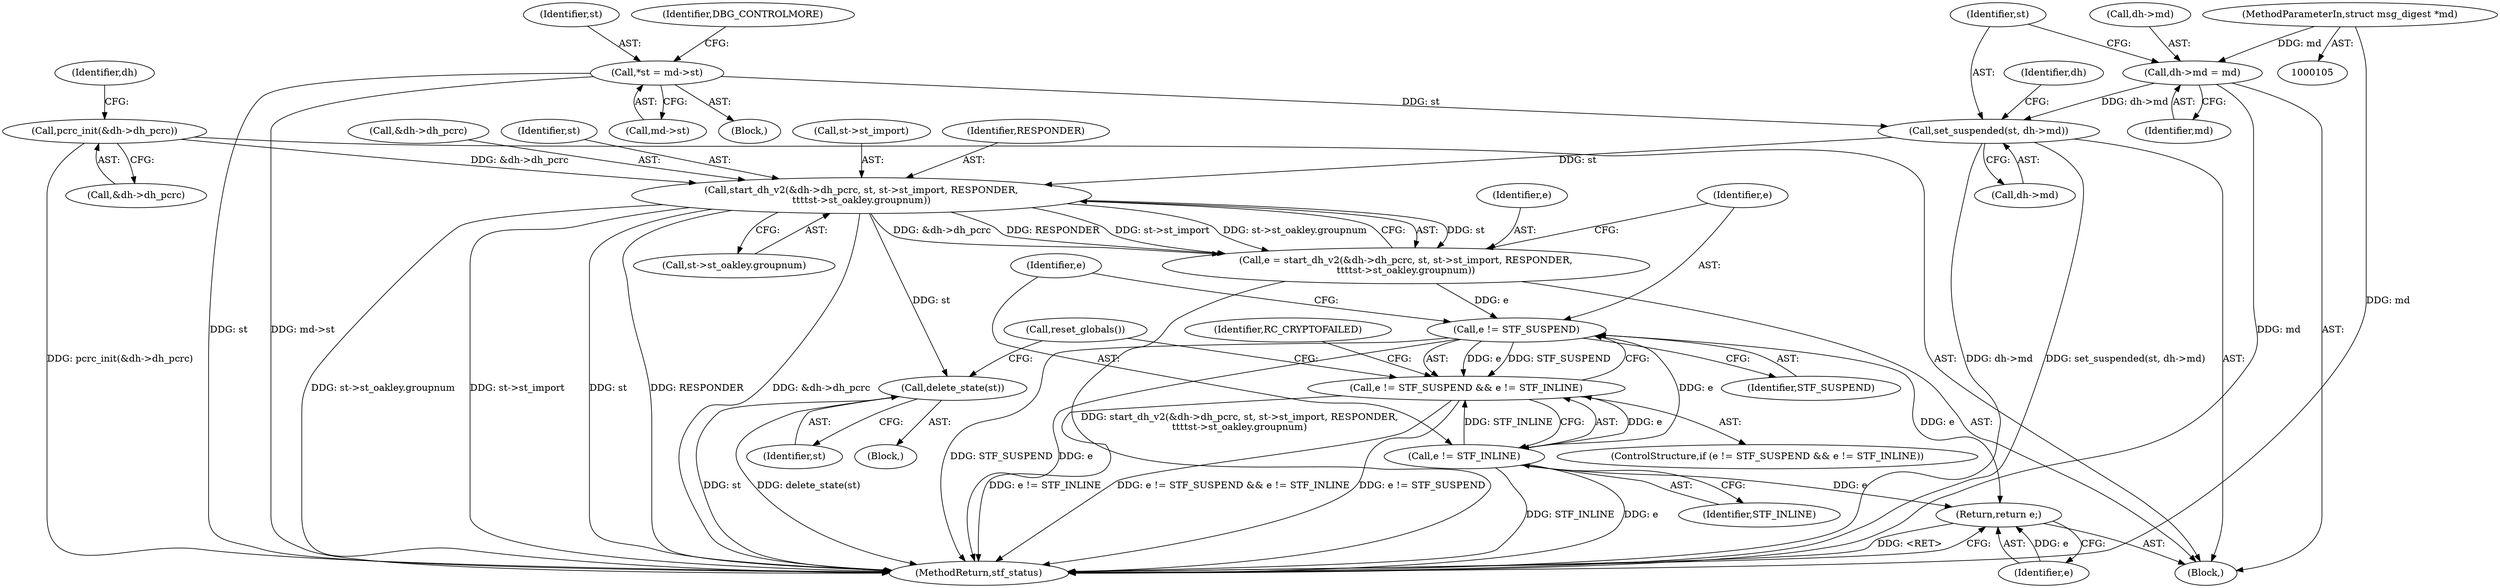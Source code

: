 digraph "0_libreswan_2899351224fe2940aec37d7656e1e392c0fe07f0_4@pointer" {
"1000157" [label="(Call,start_dh_v2(&dh->dh_pcrc, st, st->st_import, RESPONDER,\n\t\t\t\tst->st_oakley.groupnum))"];
"1000143" [label="(Call,pcrc_init(&dh->dh_pcrc))"];
"1000138" [label="(Call,set_suspended(st, dh->md))"];
"1000109" [label="(Call,*st = md->st)"];
"1000133" [label="(Call,dh->md = md)"];
"1000106" [label="(MethodParameterIn,struct msg_digest *md)"];
"1000155" [label="(Call,e = start_dh_v2(&dh->dh_pcrc, st, st->st_import, RESPONDER,\n\t\t\t\tst->st_oakley.groupnum))"];
"1000174" [label="(Call,e != STF_SUSPEND)"];
"1000173" [label="(Call,e != STF_SUSPEND && e != STF_INLINE)"];
"1000177" [label="(Call,e != STF_INLINE)"];
"1000187" [label="(Return,return e;)"];
"1000184" [label="(Call,delete_state(st))"];
"1000189" [label="(MethodReturn,stf_status)"];
"1000184" [label="(Call,delete_state(st))"];
"1000109" [label="(Call,*st = md->st)"];
"1000111" [label="(Call,md->st)"];
"1000138" [label="(Call,set_suspended(st, dh->md))"];
"1000106" [label="(MethodParameterIn,struct msg_digest *md)"];
"1000182" [label="(Identifier,RC_CRYPTOFAILED)"];
"1000179" [label="(Identifier,STF_INLINE)"];
"1000163" [label="(Call,st->st_import)"];
"1000151" [label="(Identifier,dh)"];
"1000157" [label="(Call,start_dh_v2(&dh->dh_pcrc, st, st->st_import, RESPONDER,\n\t\t\t\tst->st_oakley.groupnum))"];
"1000167" [label="(Call,st->st_oakley.groupnum)"];
"1000110" [label="(Identifier,st)"];
"1000144" [label="(Call,&dh->dh_pcrc)"];
"1000115" [label="(Identifier,DBG_CONTROLMORE)"];
"1000166" [label="(Identifier,RESPONDER)"];
"1000180" [label="(Block,)"];
"1000174" [label="(Call,e != STF_SUSPEND)"];
"1000133" [label="(Call,dh->md = md)"];
"1000178" [label="(Identifier,e)"];
"1000173" [label="(Call,e != STF_SUSPEND && e != STF_INLINE)"];
"1000186" [label="(Call,reset_globals())"];
"1000137" [label="(Identifier,md)"];
"1000156" [label="(Identifier,e)"];
"1000176" [label="(Identifier,STF_SUSPEND)"];
"1000131" [label="(Block,)"];
"1000187" [label="(Return,return e;)"];
"1000175" [label="(Identifier,e)"];
"1000172" [label="(ControlStructure,if (e != STF_SUSPEND && e != STF_INLINE))"];
"1000158" [label="(Call,&dh->dh_pcrc)"];
"1000107" [label="(Block,)"];
"1000185" [label="(Identifier,st)"];
"1000134" [label="(Call,dh->md)"];
"1000177" [label="(Call,e != STF_INLINE)"];
"1000155" [label="(Call,e = start_dh_v2(&dh->dh_pcrc, st, st->st_import, RESPONDER,\n\t\t\t\tst->st_oakley.groupnum))"];
"1000139" [label="(Identifier,st)"];
"1000162" [label="(Identifier,st)"];
"1000143" [label="(Call,pcrc_init(&dh->dh_pcrc))"];
"1000146" [label="(Identifier,dh)"];
"1000140" [label="(Call,dh->md)"];
"1000188" [label="(Identifier,e)"];
"1000157" -> "1000155"  [label="AST: "];
"1000157" -> "1000167"  [label="CFG: "];
"1000158" -> "1000157"  [label="AST: "];
"1000162" -> "1000157"  [label="AST: "];
"1000163" -> "1000157"  [label="AST: "];
"1000166" -> "1000157"  [label="AST: "];
"1000167" -> "1000157"  [label="AST: "];
"1000155" -> "1000157"  [label="CFG: "];
"1000157" -> "1000189"  [label="DDG: RESPONDER"];
"1000157" -> "1000189"  [label="DDG: &dh->dh_pcrc"];
"1000157" -> "1000189"  [label="DDG: st->st_oakley.groupnum"];
"1000157" -> "1000189"  [label="DDG: st->st_import"];
"1000157" -> "1000189"  [label="DDG: st"];
"1000157" -> "1000155"  [label="DDG: st"];
"1000157" -> "1000155"  [label="DDG: &dh->dh_pcrc"];
"1000157" -> "1000155"  [label="DDG: RESPONDER"];
"1000157" -> "1000155"  [label="DDG: st->st_import"];
"1000157" -> "1000155"  [label="DDG: st->st_oakley.groupnum"];
"1000143" -> "1000157"  [label="DDG: &dh->dh_pcrc"];
"1000138" -> "1000157"  [label="DDG: st"];
"1000157" -> "1000184"  [label="DDG: st"];
"1000143" -> "1000131"  [label="AST: "];
"1000143" -> "1000144"  [label="CFG: "];
"1000144" -> "1000143"  [label="AST: "];
"1000151" -> "1000143"  [label="CFG: "];
"1000143" -> "1000189"  [label="DDG: pcrc_init(&dh->dh_pcrc)"];
"1000138" -> "1000131"  [label="AST: "];
"1000138" -> "1000140"  [label="CFG: "];
"1000139" -> "1000138"  [label="AST: "];
"1000140" -> "1000138"  [label="AST: "];
"1000146" -> "1000138"  [label="CFG: "];
"1000138" -> "1000189"  [label="DDG: dh->md"];
"1000138" -> "1000189"  [label="DDG: set_suspended(st, dh->md)"];
"1000109" -> "1000138"  [label="DDG: st"];
"1000133" -> "1000138"  [label="DDG: dh->md"];
"1000109" -> "1000107"  [label="AST: "];
"1000109" -> "1000111"  [label="CFG: "];
"1000110" -> "1000109"  [label="AST: "];
"1000111" -> "1000109"  [label="AST: "];
"1000115" -> "1000109"  [label="CFG: "];
"1000109" -> "1000189"  [label="DDG: st"];
"1000109" -> "1000189"  [label="DDG: md->st"];
"1000133" -> "1000131"  [label="AST: "];
"1000133" -> "1000137"  [label="CFG: "];
"1000134" -> "1000133"  [label="AST: "];
"1000137" -> "1000133"  [label="AST: "];
"1000139" -> "1000133"  [label="CFG: "];
"1000133" -> "1000189"  [label="DDG: md"];
"1000106" -> "1000133"  [label="DDG: md"];
"1000106" -> "1000105"  [label="AST: "];
"1000106" -> "1000189"  [label="DDG: md"];
"1000155" -> "1000131"  [label="AST: "];
"1000156" -> "1000155"  [label="AST: "];
"1000175" -> "1000155"  [label="CFG: "];
"1000155" -> "1000189"  [label="DDG: start_dh_v2(&dh->dh_pcrc, st, st->st_import, RESPONDER,\n\t\t\t\tst->st_oakley.groupnum)"];
"1000155" -> "1000174"  [label="DDG: e"];
"1000174" -> "1000173"  [label="AST: "];
"1000174" -> "1000176"  [label="CFG: "];
"1000175" -> "1000174"  [label="AST: "];
"1000176" -> "1000174"  [label="AST: "];
"1000178" -> "1000174"  [label="CFG: "];
"1000173" -> "1000174"  [label="CFG: "];
"1000174" -> "1000189"  [label="DDG: STF_SUSPEND"];
"1000174" -> "1000189"  [label="DDG: e"];
"1000174" -> "1000173"  [label="DDG: e"];
"1000174" -> "1000173"  [label="DDG: STF_SUSPEND"];
"1000174" -> "1000177"  [label="DDG: e"];
"1000174" -> "1000187"  [label="DDG: e"];
"1000173" -> "1000172"  [label="AST: "];
"1000173" -> "1000177"  [label="CFG: "];
"1000177" -> "1000173"  [label="AST: "];
"1000182" -> "1000173"  [label="CFG: "];
"1000186" -> "1000173"  [label="CFG: "];
"1000173" -> "1000189"  [label="DDG: e != STF_INLINE"];
"1000173" -> "1000189"  [label="DDG: e != STF_SUSPEND && e != STF_INLINE"];
"1000173" -> "1000189"  [label="DDG: e != STF_SUSPEND"];
"1000177" -> "1000173"  [label="DDG: e"];
"1000177" -> "1000173"  [label="DDG: STF_INLINE"];
"1000177" -> "1000179"  [label="CFG: "];
"1000178" -> "1000177"  [label="AST: "];
"1000179" -> "1000177"  [label="AST: "];
"1000177" -> "1000189"  [label="DDG: STF_INLINE"];
"1000177" -> "1000189"  [label="DDG: e"];
"1000177" -> "1000187"  [label="DDG: e"];
"1000187" -> "1000131"  [label="AST: "];
"1000187" -> "1000188"  [label="CFG: "];
"1000188" -> "1000187"  [label="AST: "];
"1000189" -> "1000187"  [label="CFG: "];
"1000187" -> "1000189"  [label="DDG: <RET>"];
"1000188" -> "1000187"  [label="DDG: e"];
"1000184" -> "1000180"  [label="AST: "];
"1000184" -> "1000185"  [label="CFG: "];
"1000185" -> "1000184"  [label="AST: "];
"1000186" -> "1000184"  [label="CFG: "];
"1000184" -> "1000189"  [label="DDG: st"];
"1000184" -> "1000189"  [label="DDG: delete_state(st)"];
}
